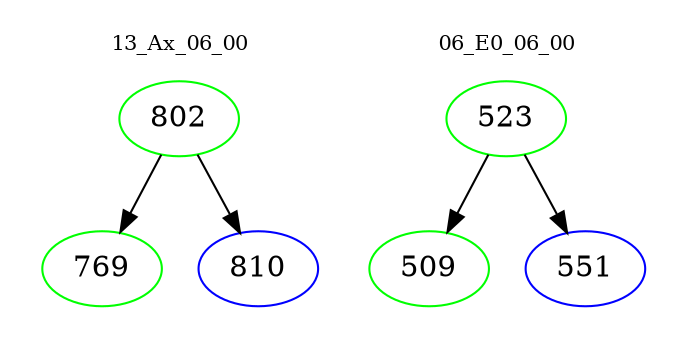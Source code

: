 digraph{
subgraph cluster_0 {
color = white
label = "13_Ax_06_00";
fontsize=10;
T0_802 [label="802", color="green"]
T0_802 -> T0_769 [color="black"]
T0_769 [label="769", color="green"]
T0_802 -> T0_810 [color="black"]
T0_810 [label="810", color="blue"]
}
subgraph cluster_1 {
color = white
label = "06_E0_06_00";
fontsize=10;
T1_523 [label="523", color="green"]
T1_523 -> T1_509 [color="black"]
T1_509 [label="509", color="green"]
T1_523 -> T1_551 [color="black"]
T1_551 [label="551", color="blue"]
}
}
